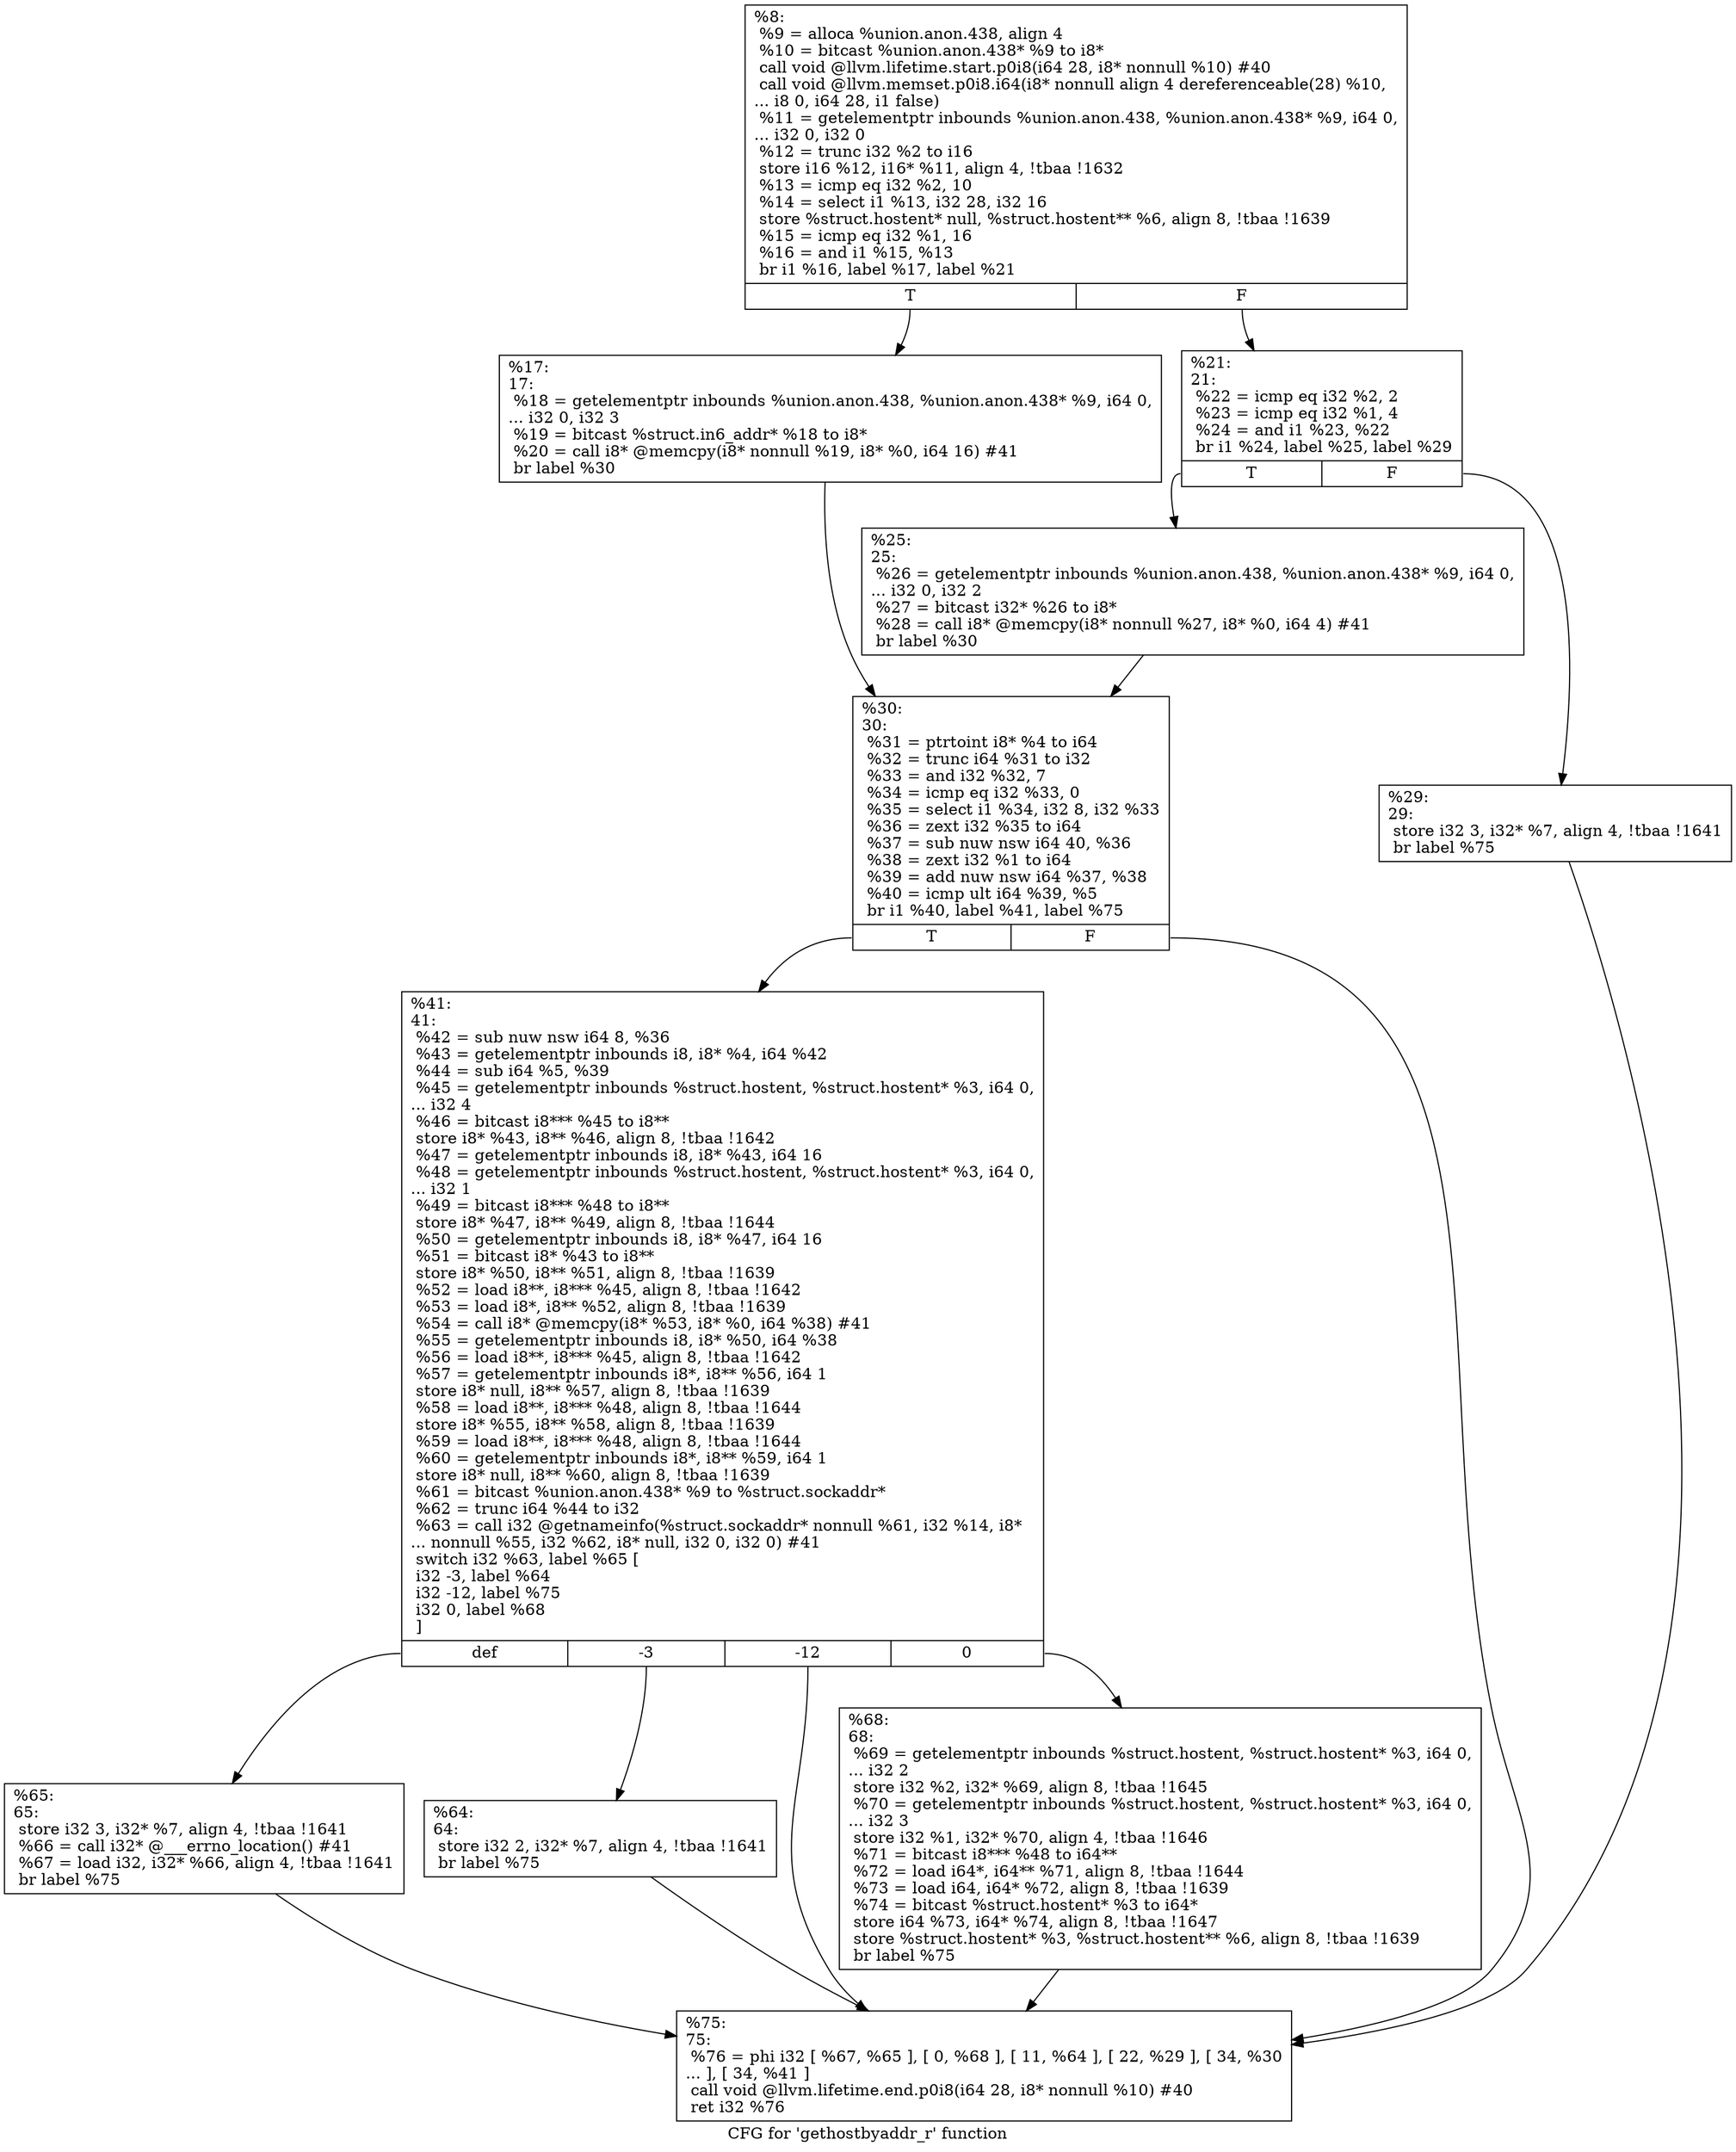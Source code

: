 digraph "CFG for 'gethostbyaddr_r' function" {
	label="CFG for 'gethostbyaddr_r' function";

	Node0x172da90 [shape=record,label="{%8:\l  %9 = alloca %union.anon.438, align 4\l  %10 = bitcast %union.anon.438* %9 to i8*\l  call void @llvm.lifetime.start.p0i8(i64 28, i8* nonnull %10) #40\l  call void @llvm.memset.p0i8.i64(i8* nonnull align 4 dereferenceable(28) %10,\l... i8 0, i64 28, i1 false)\l  %11 = getelementptr inbounds %union.anon.438, %union.anon.438* %9, i64 0,\l... i32 0, i32 0\l  %12 = trunc i32 %2 to i16\l  store i16 %12, i16* %11, align 4, !tbaa !1632\l  %13 = icmp eq i32 %2, 10\l  %14 = select i1 %13, i32 28, i32 16\l  store %struct.hostent* null, %struct.hostent** %6, align 8, !tbaa !1639\l  %15 = icmp eq i32 %1, 16\l  %16 = and i1 %15, %13\l  br i1 %16, label %17, label %21\l|{<s0>T|<s1>F}}"];
	Node0x172da90:s0 -> Node0x172dae0;
	Node0x172da90:s1 -> Node0x172db30;
	Node0x172dae0 [shape=record,label="{%17:\l17:                                               \l  %18 = getelementptr inbounds %union.anon.438, %union.anon.438* %9, i64 0,\l... i32 0, i32 3\l  %19 = bitcast %struct.in6_addr* %18 to i8*\l  %20 = call i8* @memcpy(i8* nonnull %19, i8* %0, i64 16) #41\l  br label %30\l}"];
	Node0x172dae0 -> Node0x172dc20;
	Node0x172db30 [shape=record,label="{%21:\l21:                                               \l  %22 = icmp eq i32 %2, 2\l  %23 = icmp eq i32 %1, 4\l  %24 = and i1 %23, %22\l  br i1 %24, label %25, label %29\l|{<s0>T|<s1>F}}"];
	Node0x172db30:s0 -> Node0x172db80;
	Node0x172db30:s1 -> Node0x172dbd0;
	Node0x172db80 [shape=record,label="{%25:\l25:                                               \l  %26 = getelementptr inbounds %union.anon.438, %union.anon.438* %9, i64 0,\l... i32 0, i32 2\l  %27 = bitcast i32* %26 to i8*\l  %28 = call i8* @memcpy(i8* nonnull %27, i8* %0, i64 4) #41\l  br label %30\l}"];
	Node0x172db80 -> Node0x172dc20;
	Node0x172dbd0 [shape=record,label="{%29:\l29:                                               \l  store i32 3, i32* %7, align 4, !tbaa !1641\l  br label %75\l}"];
	Node0x172dbd0 -> Node0x172ddb0;
	Node0x172dc20 [shape=record,label="{%30:\l30:                                               \l  %31 = ptrtoint i8* %4 to i64\l  %32 = trunc i64 %31 to i32\l  %33 = and i32 %32, 7\l  %34 = icmp eq i32 %33, 0\l  %35 = select i1 %34, i32 8, i32 %33\l  %36 = zext i32 %35 to i64\l  %37 = sub nuw nsw i64 40, %36\l  %38 = zext i32 %1 to i64\l  %39 = add nuw nsw i64 %37, %38\l  %40 = icmp ult i64 %39, %5\l  br i1 %40, label %41, label %75\l|{<s0>T|<s1>F}}"];
	Node0x172dc20:s0 -> Node0x172dc70;
	Node0x172dc20:s1 -> Node0x172ddb0;
	Node0x172dc70 [shape=record,label="{%41:\l41:                                               \l  %42 = sub nuw nsw i64 8, %36\l  %43 = getelementptr inbounds i8, i8* %4, i64 %42\l  %44 = sub i64 %5, %39\l  %45 = getelementptr inbounds %struct.hostent, %struct.hostent* %3, i64 0,\l... i32 4\l  %46 = bitcast i8*** %45 to i8**\l  store i8* %43, i8** %46, align 8, !tbaa !1642\l  %47 = getelementptr inbounds i8, i8* %43, i64 16\l  %48 = getelementptr inbounds %struct.hostent, %struct.hostent* %3, i64 0,\l... i32 1\l  %49 = bitcast i8*** %48 to i8**\l  store i8* %47, i8** %49, align 8, !tbaa !1644\l  %50 = getelementptr inbounds i8, i8* %47, i64 16\l  %51 = bitcast i8* %43 to i8**\l  store i8* %50, i8** %51, align 8, !tbaa !1639\l  %52 = load i8**, i8*** %45, align 8, !tbaa !1642\l  %53 = load i8*, i8** %52, align 8, !tbaa !1639\l  %54 = call i8* @memcpy(i8* %53, i8* %0, i64 %38) #41\l  %55 = getelementptr inbounds i8, i8* %50, i64 %38\l  %56 = load i8**, i8*** %45, align 8, !tbaa !1642\l  %57 = getelementptr inbounds i8*, i8** %56, i64 1\l  store i8* null, i8** %57, align 8, !tbaa !1639\l  %58 = load i8**, i8*** %48, align 8, !tbaa !1644\l  store i8* %55, i8** %58, align 8, !tbaa !1639\l  %59 = load i8**, i8*** %48, align 8, !tbaa !1644\l  %60 = getelementptr inbounds i8*, i8** %59, i64 1\l  store i8* null, i8** %60, align 8, !tbaa !1639\l  %61 = bitcast %union.anon.438* %9 to %struct.sockaddr*\l  %62 = trunc i64 %44 to i32\l  %63 = call i32 @getnameinfo(%struct.sockaddr* nonnull %61, i32 %14, i8*\l... nonnull %55, i32 %62, i8* null, i32 0, i32 0) #41\l  switch i32 %63, label %65 [\l    i32 -3, label %64\l    i32 -12, label %75\l    i32 0, label %68\l  ]\l|{<s0>def|<s1>-3|<s2>-12|<s3>0}}"];
	Node0x172dc70:s0 -> Node0x172dd10;
	Node0x172dc70:s1 -> Node0x172dcc0;
	Node0x172dc70:s2 -> Node0x172ddb0;
	Node0x172dc70:s3 -> Node0x172dd60;
	Node0x172dcc0 [shape=record,label="{%64:\l64:                                               \l  store i32 2, i32* %7, align 4, !tbaa !1641\l  br label %75\l}"];
	Node0x172dcc0 -> Node0x172ddb0;
	Node0x172dd10 [shape=record,label="{%65:\l65:                                               \l  store i32 3, i32* %7, align 4, !tbaa !1641\l  %66 = call i32* @___errno_location() #41\l  %67 = load i32, i32* %66, align 4, !tbaa !1641\l  br label %75\l}"];
	Node0x172dd10 -> Node0x172ddb0;
	Node0x172dd60 [shape=record,label="{%68:\l68:                                               \l  %69 = getelementptr inbounds %struct.hostent, %struct.hostent* %3, i64 0,\l... i32 2\l  store i32 %2, i32* %69, align 8, !tbaa !1645\l  %70 = getelementptr inbounds %struct.hostent, %struct.hostent* %3, i64 0,\l... i32 3\l  store i32 %1, i32* %70, align 4, !tbaa !1646\l  %71 = bitcast i8*** %48 to i64**\l  %72 = load i64*, i64** %71, align 8, !tbaa !1644\l  %73 = load i64, i64* %72, align 8, !tbaa !1639\l  %74 = bitcast %struct.hostent* %3 to i64*\l  store i64 %73, i64* %74, align 8, !tbaa !1647\l  store %struct.hostent* %3, %struct.hostent** %6, align 8, !tbaa !1639\l  br label %75\l}"];
	Node0x172dd60 -> Node0x172ddb0;
	Node0x172ddb0 [shape=record,label="{%75:\l75:                                               \l  %76 = phi i32 [ %67, %65 ], [ 0, %68 ], [ 11, %64 ], [ 22, %29 ], [ 34, %30\l... ], [ 34, %41 ]\l  call void @llvm.lifetime.end.p0i8(i64 28, i8* nonnull %10) #40\l  ret i32 %76\l}"];
}
